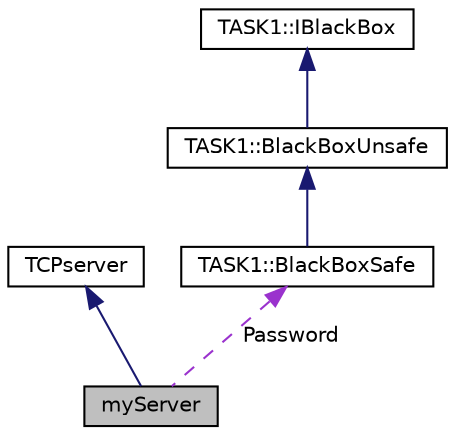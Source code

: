 digraph "myServer"
{
 // LATEX_PDF_SIZE
  edge [fontname="Helvetica",fontsize="10",labelfontname="Helvetica",labelfontsize="10"];
  node [fontname="Helvetica",fontsize="10",shape=record];
  Node1 [label="myServer",height=0.2,width=0.4,color="black", fillcolor="grey75", style="filled", fontcolor="black",tooltip="establishes connection between Server and Client, implements the communication protocoll"];
  Node2 -> Node1 [dir="back",color="midnightblue",fontsize="10",style="solid",fontname="Helvetica"];
  Node2 [label="TCPserver",height=0.2,width=0.4,color="black", fillcolor="white", style="filled",URL="$dc/d0f/classTCPserver.html",tooltip="The class defining the of a TCP/IP server."];
  Node3 -> Node1 [dir="back",color="darkorchid3",fontsize="10",style="dashed",label=" Password" ,fontname="Helvetica"];
  Node3 [label="TASK1::BlackBoxSafe",height=0.2,width=0.4,color="black", fillcolor="white", style="filled",URL="$dd/db4/classTASK1_1_1BlackBoxSafe.html",tooltip="Implements a more safe password checker where only the password's checksum is stored."];
  Node4 -> Node3 [dir="back",color="midnightblue",fontsize="10",style="solid",fontname="Helvetica"];
  Node4 [label="TASK1::BlackBoxUnsafe",height=0.2,width=0.4,color="black", fillcolor="white", style="filled",URL="$d9/df4/classTASK1_1_1BlackBoxUnsafe.html",tooltip="Implements a unsafe password checker where the password is stored as plan text."];
  Node5 -> Node4 [dir="back",color="midnightblue",fontsize="10",style="solid",fontname="Helvetica"];
  Node5 [label="TASK1::IBlackBox",height=0.2,width=0.4,color="black", fillcolor="white", style="filled",URL="$de/d87/classTASK1_1_1IBlackBox.html",tooltip="Interface class for password check classes."];
}
